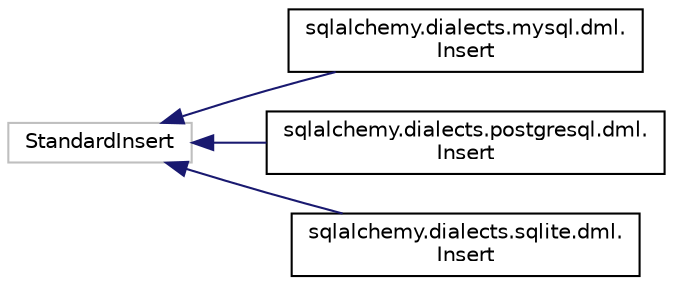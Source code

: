 digraph "Graphical Class Hierarchy"
{
 // LATEX_PDF_SIZE
  edge [fontname="Helvetica",fontsize="10",labelfontname="Helvetica",labelfontsize="10"];
  node [fontname="Helvetica",fontsize="10",shape=record];
  rankdir="LR";
  Node12753 [label="StandardInsert",height=0.2,width=0.4,color="grey75", fillcolor="white", style="filled",tooltip=" "];
  Node12753 -> Node0 [dir="back",color="midnightblue",fontsize="10",style="solid",fontname="Helvetica"];
  Node0 [label="sqlalchemy.dialects.mysql.dml.\lInsert",height=0.2,width=0.4,color="black", fillcolor="white", style="filled",URL="$classsqlalchemy_1_1dialects_1_1mysql_1_1dml_1_1Insert.html",tooltip=" "];
  Node12753 -> Node12755 [dir="back",color="midnightblue",fontsize="10",style="solid",fontname="Helvetica"];
  Node12755 [label="sqlalchemy.dialects.postgresql.dml.\lInsert",height=0.2,width=0.4,color="black", fillcolor="white", style="filled",URL="$classsqlalchemy_1_1dialects_1_1postgresql_1_1dml_1_1Insert.html",tooltip=" "];
  Node12753 -> Node12756 [dir="back",color="midnightblue",fontsize="10",style="solid",fontname="Helvetica"];
  Node12756 [label="sqlalchemy.dialects.sqlite.dml.\lInsert",height=0.2,width=0.4,color="black", fillcolor="white", style="filled",URL="$classsqlalchemy_1_1dialects_1_1sqlite_1_1dml_1_1Insert.html",tooltip=" "];
}
